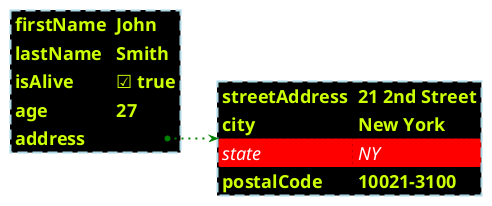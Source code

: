 {
  "sha1": "i1bfan8ex7m3xiu7hd3k6ltb9yn112k",
  "insertion": {
    "when": "2024-06-03T18:59:30.240Z",
    "url": "https://forum.plantuml.net/13288/the-ability-to-customise-the-highlight-for-json-yaml",
    "user": "plantuml@gmail.com"
  }
}
@startjson
<style>
jsonDiagram {
  node {
    BackGroundColor black
    LineColor lightblue
    FontName Helvetica
    FontColor #CCFF02
    FontSize 18
    FontStyle bold
    RoundCorner 0
    LineThickness 2
    LineStyle 10-5
    separator {
      LineThickness 0.5
      LineColor black
      LineStyle 1-5
    }
    highlight {
	  BackGroundColor red
	  FontColor white
      FontStyle italic
    }
  }
  arrow {
    BackGroundColor lightblue
    LineColor green
    LineThickness 2
    LineStyle 2-5
  }
}
</style>
#highlight "address" / "state"
{
  "firstName": "John",
  "lastName": "Smith",
  "isAlive": true,
  "age": 27,
  "address": {
    "streetAddress": "21 2nd Street",
    "city": "New York",
    "state": "NY",
    "postalCode": "10021-3100"
  }
}
@endjson
